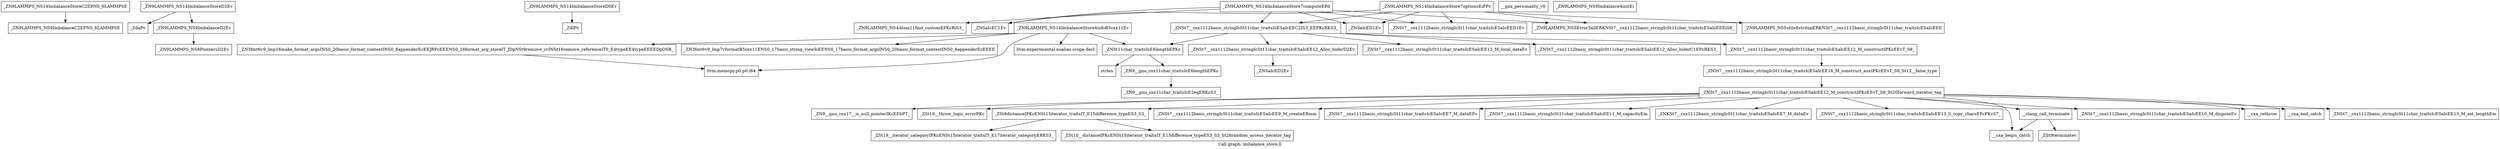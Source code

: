 digraph "Call graph: imbalance_store.ll" {
	label="Call graph: imbalance_store.ll";

	Node0x56350725fd30 [shape=record,label="{_ZN9LAMMPS_NS14ImbalanceStoreC2EPNS_6LAMMPSE}"];
	Node0x56350725fd30 -> Node0x56350725fa90;
	Node0x56350725fa90 [shape=record,label="{_ZN9LAMMPS_NS9ImbalanceC2EPNS_6LAMMPSE}"];
	Node0x56350725f940 [shape=record,label="{_ZN9LAMMPS_NS14ImbalanceStoreD2Ev}"];
	Node0x56350725f940 -> Node0x563507229ce0;
	Node0x56350725f940 -> Node0x56350722c210;
	Node0x563507229ce0 [shape=record,label="{_ZdaPv}"];
	Node0x56350722c210 [shape=record,label="{_ZN9LAMMPS_NS9ImbalanceD2Ev}"];
	Node0x56350722c210 -> Node0x56350722c060;
	Node0x563507229ab0 [shape=record,label="{_ZN9LAMMPS_NS14ImbalanceStoreD0Ev}"];
	Node0x563507229ab0 -> Node0x56350722c4a0;
	Node0x56350722c4a0 [shape=record,label="{_ZdlPv}"];
	Node0x563507250500 [shape=record,label="{_ZN9LAMMPS_NS14ImbalanceStore7optionsEiPPc}"];
	Node0x563507250500 -> Node0x56350723ab40;
	Node0x563507250500 -> Node0x5635072336a0;
	Node0x563507250500 -> Node0x563507235280;
	Node0x563507250500 -> Node0x5635072347d0;
	Node0x563507250500 -> Node0x563507234060;
	Node0x563507250500 -> Node0x5635072372d0;
	Node0x563507234060 [shape=record,label="{_ZN9LAMMPS_NS5Error3allERKNSt7__cxx1112basic_stringIcSt11char_traitsIcESaIcEEEiS8_}"];
	Node0x56350723ab40 [shape=record,label="{_ZNSaIcEC1Ev}"];
	Node0x5635072336a0 [shape=record,label="{_ZNSt7__cxx1112basic_stringIcSt11char_traitsIcESaIcEEC2IS3_EEPKcRKS3_}"];
	Node0x5635072336a0 -> Node0x563507238810;
	Node0x5635072336a0 -> Node0x563507239230;
	Node0x5635072336a0 -> Node0x56350723a070;
	Node0x5635072336a0 -> Node0x563507236eb0;
	Node0x5635072336a0 -> Node0x56350723cf60;
	Node0x56350723dc90 [shape=record,label="{__gxx_personality_v0}"];
	Node0x5635072347d0 [shape=record,label="{_ZNSt7__cxx1112basic_stringIcSt11char_traitsIcESaIcEED1Ev}"];
	Node0x563507235280 [shape=record,label="{_ZNSaIcED1Ev}"];
	Node0x5635072372d0 [shape=record,label="{_ZN9LAMMPS_NS5utils6strdupERKNSt7__cxx1112basic_stringIcSt11char_traitsIcESaIcEEE}"];
	Node0x563507240450 [shape=record,label="{_ZN9LAMMPS_NS14ImbalanceStore7computeEPd}"];
	Node0x563507240450 -> Node0x563507240ce0;
	Node0x563507240450 -> Node0x56350723ab40;
	Node0x563507240450 -> Node0x5635072336a0;
	Node0x563507240450 -> Node0x563507235280;
	Node0x563507240450 -> Node0x5635072347d0;
	Node0x563507240450 -> Node0x563507234060;
	Node0x563507240ce0 [shape=record,label="{_ZN9LAMMPS_NS4Atom11find_customEPKcRiS3_}"];
	Node0x563507245230 [shape=record,label="{_ZN9LAMMPS_NS14ImbalanceStore4infoB5cxx11Ev}"];
	Node0x563507245230 -> Node0x56350723a070;
	Node0x563507245230 -> Node0x5635072487d0;
	Node0x563507245230 -> Node0x563507249c50;
	Node0x563507245230 -> Node0x5635072580d0;
	Node0x563507245230 -> Node0x563507235190;
	Node0x56350724d0c0 [shape=record,label="{_ZN9LAMMPS_NS9Imbalance4initEi}"];
	Node0x563507235190 [shape=record,label="{_ZN3fmt6v9_lmp7vformatB5cxx11ENS0_17basic_string_viewIcEENS0_17basic_format_argsINS0_20basic_format_contextINS0_8appenderEcEEEE}"];
	Node0x56350722c060 [shape=record,label="{_ZN9LAMMPS_NS8PointersD2Ev}"];
	Node0x563507238810 [shape=record,label="{_ZNSt7__cxx1112basic_stringIcSt11char_traitsIcESaIcEE13_M_local_dataEv}"];
	Node0x563507239230 [shape=record,label="{_ZNSt7__cxx1112basic_stringIcSt11char_traitsIcESaIcEE12_Alloc_hiderC1EPcRKS3_}"];
	Node0x563507236eb0 [shape=record,label="{_ZNSt7__cxx1112basic_stringIcSt11char_traitsIcESaIcEE12_M_constructIPKcEEvT_S8_}"];
	Node0x563507236eb0 -> Node0x56350724d6c0;
	Node0x56350723a070 [shape=record,label="{_ZNSt11char_traitsIcE6lengthEPKc}"];
	Node0x56350723a070 -> Node0x56350724f590;
	Node0x56350723a070 -> Node0x5635072508f0;
	Node0x56350723cf60 [shape=record,label="{_ZNSt7__cxx1112basic_stringIcSt11char_traitsIcESaIcEE12_Alloc_hiderD2Ev}"];
	Node0x56350723cf60 -> Node0x5635072524c0;
	Node0x56350724d6c0 [shape=record,label="{_ZNSt7__cxx1112basic_stringIcSt11char_traitsIcESaIcEE16_M_construct_auxIPKcEEvT_S8_St12__false_type}"];
	Node0x56350724d6c0 -> Node0x563507250040;
	Node0x563507250040 [shape=record,label="{_ZNSt7__cxx1112basic_stringIcSt11char_traitsIcESaIcEE12_M_constructIPKcEEvT_S8_St20forward_iterator_tag}"];
	Node0x563507250040 -> Node0x563507250aa0;
	Node0x563507250040 -> Node0x5635072553e0;
	Node0x563507250040 -> Node0x563507256c80;
	Node0x563507250040 -> Node0x563507260090;
	Node0x563507250040 -> Node0x5635072409c0;
	Node0x563507250040 -> Node0x5635072673a0;
	Node0x563507250040 -> Node0x563507229430;
	Node0x563507250040 -> Node0x56350723de10;
	Node0x563507250040 -> Node0x56350724b5f0;
	Node0x563507250040 -> Node0x56350724c840;
	Node0x563507250040 -> Node0x563507251e90;
	Node0x563507250040 -> Node0x5635072530e0;
	Node0x563507250040 -> Node0x5635072542e0;
	Node0x563507250040 -> Node0x563507256410;
	Node0x563507250aa0 [shape=record,label="{_ZN9__gnu_cxx17__is_null_pointerIKcEEbPT_}"];
	Node0x5635072553e0 [shape=record,label="{_ZSt19__throw_logic_errorPKc}"];
	Node0x563507256c80 [shape=record,label="{_ZSt8distanceIPKcENSt15iterator_traitsIT_E15difference_typeES3_S3_}"];
	Node0x563507256c80 -> Node0x56350725de40;
	Node0x563507256c80 -> Node0x5635071e52f0;
	Node0x5635072409c0 [shape=record,label="{_ZNSt7__cxx1112basic_stringIcSt11char_traitsIcESaIcEE7_M_dataEPc}"];
	Node0x563507260090 [shape=record,label="{_ZNSt7__cxx1112basic_stringIcSt11char_traitsIcESaIcEE9_M_createERmm}"];
	Node0x5635072673a0 [shape=record,label="{_ZNSt7__cxx1112basic_stringIcSt11char_traitsIcESaIcEE11_M_capacityEm}"];
	Node0x56350723de10 [shape=record,label="{_ZNSt7__cxx1112basic_stringIcSt11char_traitsIcESaIcEE13_S_copy_charsEPcPKcS7_}"];
	Node0x563507229430 [shape=record,label="{_ZNKSt7__cxx1112basic_stringIcSt11char_traitsIcESaIcEE7_M_dataEv}"];
	Node0x56350724b5f0 [shape=record,label="{__cxa_begin_catch}"];
	Node0x56350724c840 [shape=record,label="{_ZNSt7__cxx1112basic_stringIcSt11char_traitsIcESaIcEE10_M_disposeEv}"];
	Node0x563507251e90 [shape=record,label="{__cxa_rethrow}"];
	Node0x5635072530e0 [shape=record,label="{__cxa_end_catch}"];
	Node0x563507256410 [shape=record,label="{__clang_call_terminate}"];
	Node0x563507256410 -> Node0x56350724b5f0;
	Node0x563507256410 -> Node0x56350722ba40;
	Node0x56350722ba40 [shape=record,label="{_ZSt9terminatev}"];
	Node0x5635072542e0 [shape=record,label="{_ZNSt7__cxx1112basic_stringIcSt11char_traitsIcESaIcEE13_M_set_lengthEm}"];
	Node0x5635071e52f0 [shape=record,label="{_ZSt10__distanceIPKcENSt15iterator_traitsIT_E15difference_typeES3_S3_St26random_access_iterator_tag}"];
	Node0x56350725de40 [shape=record,label="{_ZSt19__iterator_categoryIPKcENSt15iterator_traitsIT_E17iterator_categoryERKS3_}"];
	Node0x56350724f590 [shape=record,label="{_ZN9__gnu_cxx11char_traitsIcE6lengthEPKc}"];
	Node0x56350724f590 -> Node0x563507234940;
	Node0x5635072508f0 [shape=record,label="{strlen}"];
	Node0x563507234940 [shape=record,label="{_ZN9__gnu_cxx11char_traitsIcE2eqERKcS3_}"];
	Node0x5635072524c0 [shape=record,label="{_ZNSaIcED2Ev}"];
	Node0x5635072580d0 [shape=record,label="{_ZN3fmt6v9_lmp16make_format_argsINS0_20basic_format_contextINS0_8appenderEcEEJRPcEEENS0_16format_arg_storeIT_JDpNSt9remove_cvINSt16remove_referenceIT0_E4typeEE4typeEEEEDpOSB_}"];
	Node0x5635072580d0 -> Node0x563507249c50;
	Node0x563507249c50 [shape=record,label="{llvm.memcpy.p0.p0.i64}"];
	Node0x5635072487d0 [shape=record,label="{llvm.experimental.noalias.scope.decl}"];
}
